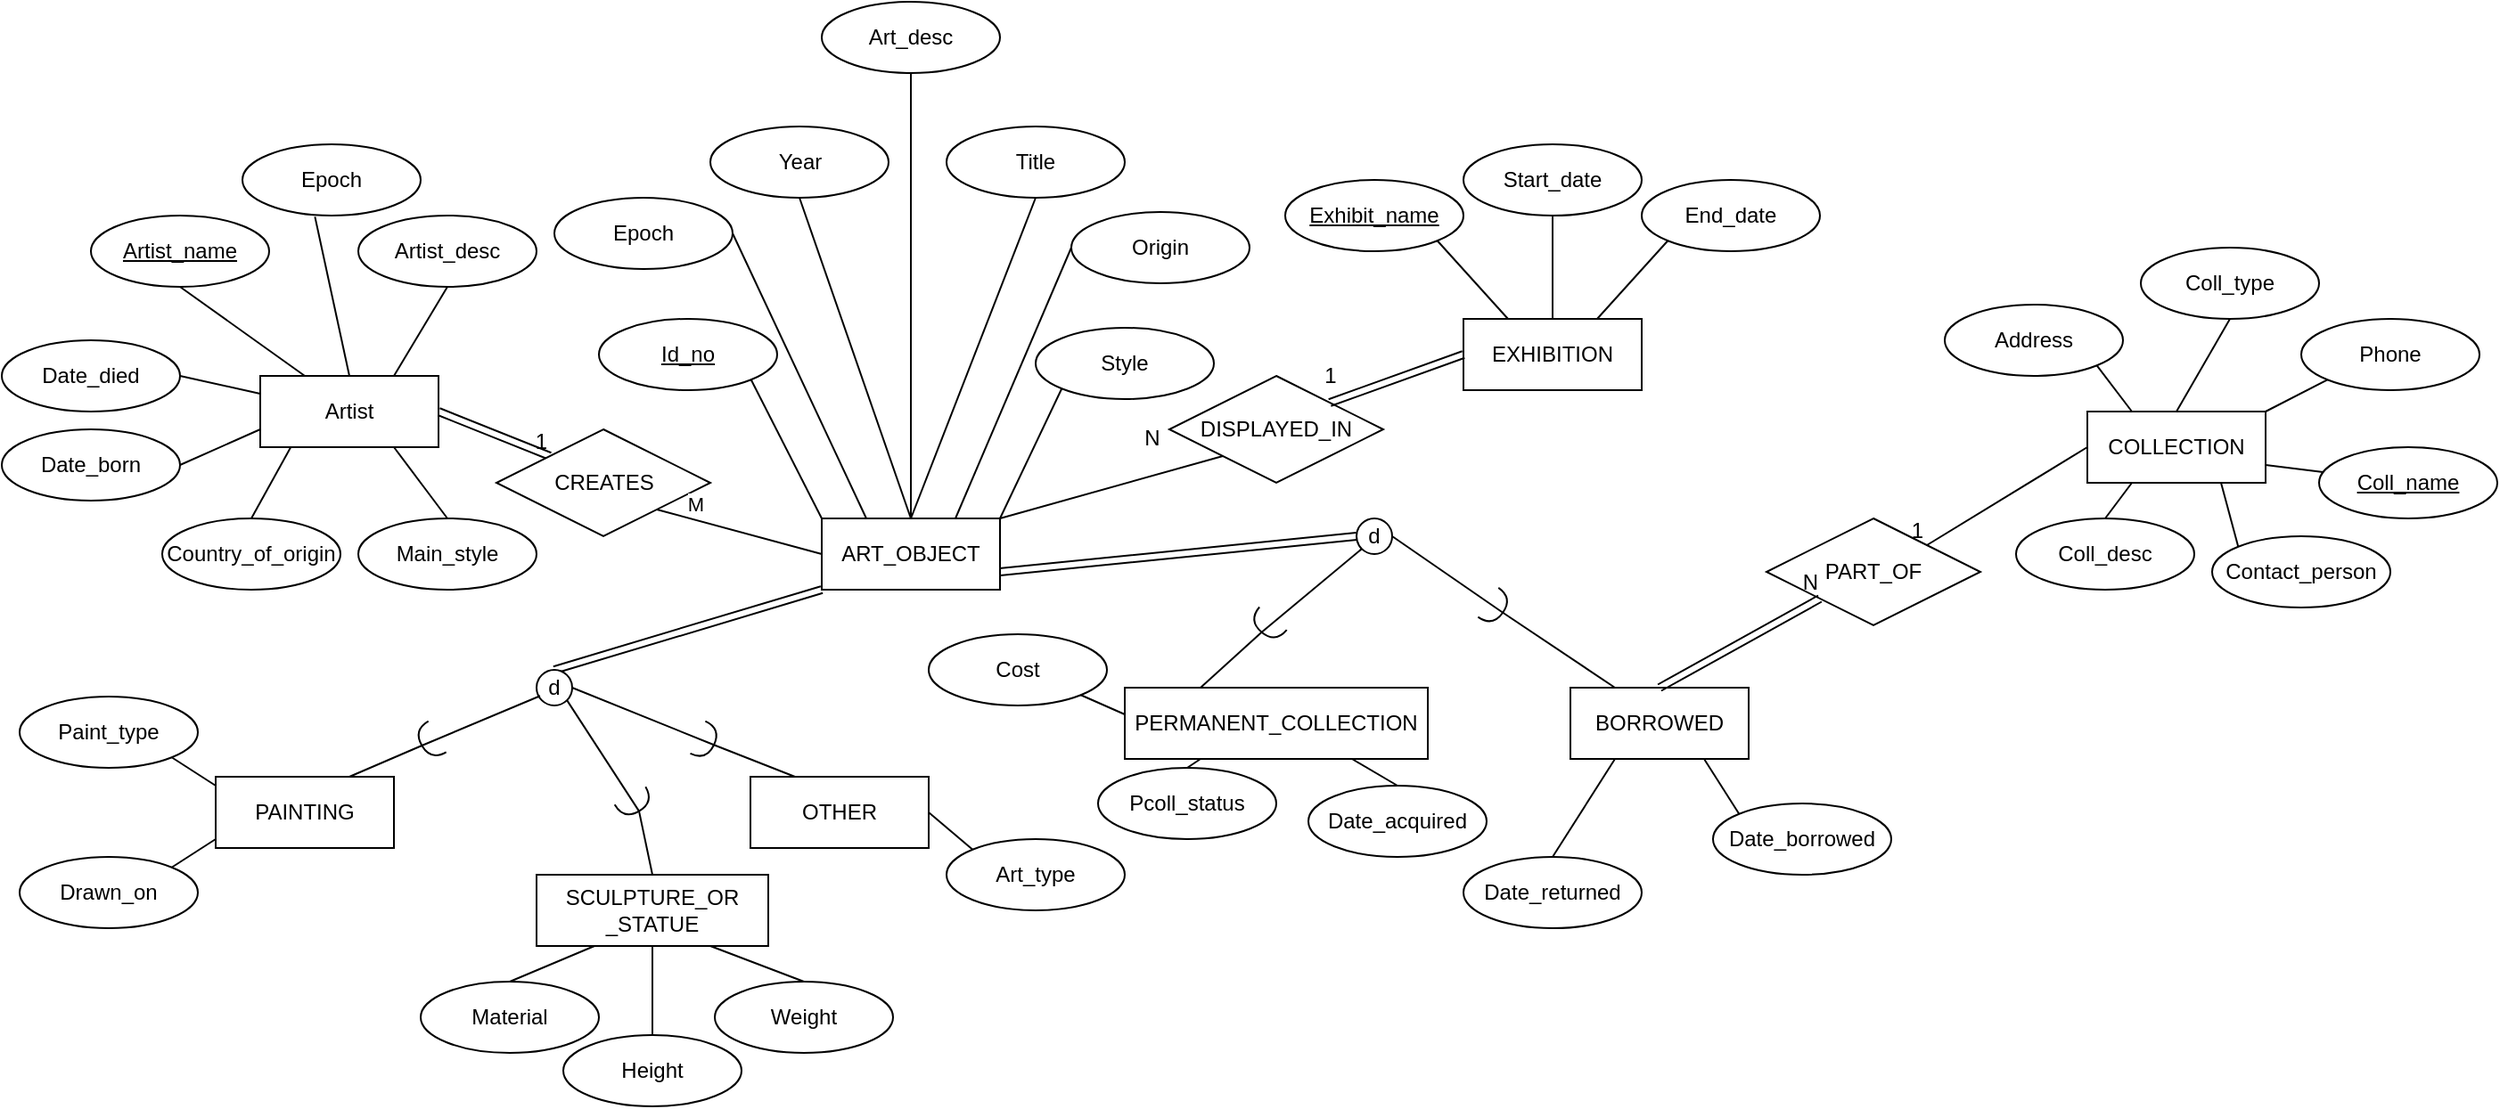 <mxfile>
    <diagram id="54PZoBZla_RP72kpvhu2" name="Page-1">
        <mxGraphModel dx="1803" dy="1762" grid="1" gridSize="10" guides="0" tooltips="1" connect="1" arrows="1" fold="1" page="1" pageScale="1" pageWidth="850" pageHeight="1100" math="0" shadow="0">
            <root>
                <mxCell id="0"/>
                <mxCell id="1" parent="0"/>
                <mxCell id="2" value="ART_OBJECT" style="whiteSpace=wrap;html=1;align=center;" parent="1" vertex="1">
                    <mxGeometry x="350" y="150" width="100" height="40" as="geometry"/>
                </mxCell>
                <mxCell id="3" value="Id_no" style="ellipse;whiteSpace=wrap;html=1;align=center;fontStyle=4;" parent="1" vertex="1">
                    <mxGeometry x="225" y="38" width="100" height="40" as="geometry"/>
                </mxCell>
                <mxCell id="4" value="Title" style="ellipse;whiteSpace=wrap;html=1;align=center;" parent="1" vertex="1">
                    <mxGeometry x="420" y="-70" width="100" height="40" as="geometry"/>
                </mxCell>
                <mxCell id="5" value="Year" style="ellipse;whiteSpace=wrap;html=1;align=center;" parent="1" vertex="1">
                    <mxGeometry x="287.5" y="-70" width="100" height="40" as="geometry"/>
                </mxCell>
                <mxCell id="6" value="Art_desc" style="ellipse;whiteSpace=wrap;html=1;align=center;" parent="1" vertex="1">
                    <mxGeometry x="350" y="-140" width="100" height="40" as="geometry"/>
                </mxCell>
                <mxCell id="7" value="" style="endArrow=none;html=1;rounded=0;entryX=0;entryY=0;entryDx=0;entryDy=0;exitX=1;exitY=1;exitDx=0;exitDy=0;" parent="1" source="3" target="2" edge="1">
                    <mxGeometry relative="1" as="geometry">
                        <mxPoint x="330" y="260" as="sourcePoint"/>
                        <mxPoint x="490" y="260" as="targetPoint"/>
                    </mxGeometry>
                </mxCell>
                <mxCell id="8" value="" style="endArrow=none;html=1;rounded=0;exitX=0.5;exitY=1;exitDx=0;exitDy=0;" parent="1" source="5" edge="1">
                    <mxGeometry relative="1" as="geometry">
                        <mxPoint x="330" y="260" as="sourcePoint"/>
                        <mxPoint x="400" y="150" as="targetPoint"/>
                    </mxGeometry>
                </mxCell>
                <mxCell id="9" value="" style="endArrow=none;html=1;rounded=0;entryX=0.5;entryY=1;entryDx=0;entryDy=0;" parent="1" target="6" edge="1">
                    <mxGeometry relative="1" as="geometry">
                        <mxPoint x="400" y="150" as="sourcePoint"/>
                        <mxPoint x="490" y="260" as="targetPoint"/>
                    </mxGeometry>
                </mxCell>
                <mxCell id="10" value="" style="endArrow=none;html=1;rounded=0;entryX=0.5;entryY=1;entryDx=0;entryDy=0;" parent="1" target="4" edge="1">
                    <mxGeometry relative="1" as="geometry">
                        <mxPoint x="400" y="150" as="sourcePoint"/>
                        <mxPoint x="490" y="260" as="targetPoint"/>
                    </mxGeometry>
                </mxCell>
                <mxCell id="11" value="" style="ellipse;whiteSpace=wrap;html=1;align=center;aspect=fixed;fillColor=none;strokeColor=none;resizable=0;perimeter=centerPerimeter;rotatable=0;allowArrows=0;points=[];outlineConnect=1;" parent="1" vertex="1">
                    <mxGeometry x="200" y="240" width="10" height="10" as="geometry"/>
                </mxCell>
                <mxCell id="12" value="PAINTING" style="whiteSpace=wrap;html=1;align=center;" parent="1" vertex="1">
                    <mxGeometry x="10" y="295" width="100" height="40" as="geometry"/>
                </mxCell>
                <mxCell id="14" value="SCULPTURE_OR _STATUE" style="whiteSpace=wrap;html=1;align=center;" parent="1" vertex="1">
                    <mxGeometry x="190" y="350" width="130" height="40" as="geometry"/>
                </mxCell>
                <mxCell id="15" value="OTHER" style="whiteSpace=wrap;html=1;align=center;" parent="1" vertex="1">
                    <mxGeometry x="310" y="295" width="100" height="40" as="geometry"/>
                </mxCell>
                <mxCell id="16" value="" style="shape=link;html=1;rounded=0;exitX=0;exitY=1;exitDx=0;exitDy=0;entryX=0.5;entryY=0;entryDx=0;entryDy=0;" parent="1" source="2" target="19" edge="1">
                    <mxGeometry relative="1" as="geometry">
                        <mxPoint x="280" y="260" as="sourcePoint"/>
                        <mxPoint x="400" y="260" as="targetPoint"/>
                    </mxGeometry>
                </mxCell>
                <mxCell id="17" value="" style="ellipse;whiteSpace=wrap;html=1;align=center;aspect=fixed;fillColor=none;strokeColor=none;resizable=0;perimeter=centerPerimeter;rotatable=0;allowArrows=0;points=[];outlineConnect=1;" parent="1" vertex="1">
                    <mxGeometry x="250" y="240" width="10" height="10" as="geometry"/>
                </mxCell>
                <mxCell id="18" value="" style="ellipse;whiteSpace=wrap;html=1;align=center;aspect=fixed;fillColor=none;strokeColor=none;resizable=0;perimeter=centerPerimeter;rotatable=0;allowArrows=0;points=[];outlineConnect=1;" parent="1" vertex="1">
                    <mxGeometry x="242.5" y="270" width="10" height="10" as="geometry"/>
                </mxCell>
                <mxCell id="19" value="d" style="ellipse;whiteSpace=wrap;html=1;" parent="1" vertex="1">
                    <mxGeometry x="190" y="235" width="20" height="20" as="geometry"/>
                </mxCell>
                <mxCell id="20" value="" style="ellipse;whiteSpace=wrap;html=1;align=center;aspect=fixed;fillColor=none;strokeColor=none;resizable=0;perimeter=centerPerimeter;rotatable=0;allowArrows=0;points=[];outlineConnect=1;" parent="1" vertex="1">
                    <mxGeometry x="250" y="240" width="10" height="10" as="geometry"/>
                </mxCell>
                <mxCell id="21" value="" style="ellipse;whiteSpace=wrap;html=1;align=center;aspect=fixed;fillColor=none;strokeColor=none;resizable=0;perimeter=centerPerimeter;rotatable=0;allowArrows=0;points=[];outlineConnect=1;" parent="1" vertex="1">
                    <mxGeometry x="250" y="240" width="10" height="10" as="geometry"/>
                </mxCell>
                <mxCell id="22" value="Drawn_on" style="ellipse;whiteSpace=wrap;html=1;align=center;" parent="1" vertex="1">
                    <mxGeometry x="-100" y="340" width="100" height="40" as="geometry"/>
                </mxCell>
                <mxCell id="23" value="Style" style="ellipse;whiteSpace=wrap;html=1;align=center;" parent="1" vertex="1">
                    <mxGeometry x="470" y="43" width="100" height="40" as="geometry"/>
                </mxCell>
                <mxCell id="24" value="Paint_type" style="ellipse;whiteSpace=wrap;html=1;align=center;" parent="1" vertex="1">
                    <mxGeometry x="-100" y="250" width="100" height="40" as="geometry"/>
                </mxCell>
                <mxCell id="25" value="" style="endArrow=none;html=1;rounded=0;entryX=0.1;entryY=0.732;entryDx=0;entryDy=0;exitX=1;exitY=0.5;exitDx=0;exitDy=0;exitPerimeter=0;entryPerimeter=0;" parent="1" source="27" target="19" edge="1">
                    <mxGeometry width="50" height="50" relative="1" as="geometry">
                        <mxPoint x="-13.94" y="363.078" as="sourcePoint"/>
                        <mxPoint x="3" y="327" as="targetPoint"/>
                    </mxGeometry>
                </mxCell>
                <mxCell id="26" value="" style="endArrow=none;html=1;rounded=0;entryX=1;entryY=0.5;entryDx=0;entryDy=0;entryPerimeter=0;exitX=0.75;exitY=0;exitDx=0;exitDy=0;" parent="1" source="12" target="27" edge="1">
                    <mxGeometry width="50" height="50" relative="1" as="geometry">
                        <mxPoint x="-65" y="400" as="sourcePoint"/>
                        <mxPoint x="-110" y="470" as="targetPoint"/>
                    </mxGeometry>
                </mxCell>
                <mxCell id="27" value="" style="shape=requiredInterface;html=1;verticalLabelPosition=bottom;sketch=0;rotation=-210;" parent="1" vertex="1">
                    <mxGeometry x="125" y="265" width="10" height="20" as="geometry"/>
                </mxCell>
                <mxCell id="31" value="" style="endArrow=none;html=1;rounded=0;entryX=1;entryY=1;entryDx=0;entryDy=0;exitX=1;exitY=0.5;exitDx=0;exitDy=0;exitPerimeter=0;" parent="1" source="33" target="19" edge="1">
                    <mxGeometry width="50" height="50" relative="1" as="geometry">
                        <mxPoint x="427.22" y="302.408" as="sourcePoint"/>
                        <mxPoint x="444.16" y="266.33" as="targetPoint"/>
                    </mxGeometry>
                </mxCell>
                <mxCell id="32" value="" style="endArrow=none;html=1;rounded=0;entryX=1;entryY=0.5;entryDx=0;entryDy=0;entryPerimeter=0;exitX=0.5;exitY=0;exitDx=0;exitDy=0;" parent="1" source="14" target="33" edge="1">
                    <mxGeometry width="50" height="50" relative="1" as="geometry">
                        <mxPoint x="376.16" y="339.33" as="sourcePoint"/>
                        <mxPoint x="331.16" y="409.33" as="targetPoint"/>
                    </mxGeometry>
                </mxCell>
                <mxCell id="33" value="" style="shape=requiredInterface;html=1;verticalLabelPosition=bottom;sketch=0;rotation=60;" parent="1" vertex="1">
                    <mxGeometry x="240.0" y="300.0" width="10" height="20" as="geometry"/>
                </mxCell>
                <mxCell id="34" value="" style="endArrow=none;html=1;rounded=0;entryX=1;entryY=0.5;entryDx=0;entryDy=0;exitX=1;exitY=0.5;exitDx=0;exitDy=0;exitPerimeter=0;" parent="1" source="36" target="19" edge="1">
                    <mxGeometry width="50" height="50" relative="1" as="geometry">
                        <mxPoint x="557.22" y="272.408" as="sourcePoint"/>
                        <mxPoint x="250" y="170" as="targetPoint"/>
                        <Array as="points"/>
                    </mxGeometry>
                </mxCell>
                <mxCell id="35" value="" style="endArrow=none;html=1;rounded=0;exitX=0.25;exitY=0;exitDx=0;exitDy=0;entryX=1;entryY=0.5;entryDx=0;entryDy=0;entryPerimeter=0;" parent="1" source="15" target="36" edge="1">
                    <mxGeometry width="50" height="50" relative="1" as="geometry">
                        <mxPoint x="760" y="290" as="sourcePoint"/>
                        <mxPoint x="539" y="274" as="targetPoint"/>
                    </mxGeometry>
                </mxCell>
                <mxCell id="36" value="" style="shape=requiredInterface;html=1;verticalLabelPosition=bottom;sketch=0;rotation=25;" parent="1" vertex="1">
                    <mxGeometry x="280.0" y="265.0" width="10" height="20" as="geometry"/>
                </mxCell>
                <mxCell id="37" value="" style="endArrow=none;html=1;rounded=0;exitX=1;exitY=1;exitDx=0;exitDy=0;" parent="1" source="24" edge="1">
                    <mxGeometry relative="1" as="geometry">
                        <mxPoint x="-90" y="428" as="sourcePoint"/>
                        <mxPoint x="10" y="300" as="targetPoint"/>
                    </mxGeometry>
                </mxCell>
                <mxCell id="38" value="" style="endArrow=none;html=1;rounded=0;exitX=1;exitY=0;exitDx=0;exitDy=0;entryX=0;entryY=0.875;entryDx=0;entryDy=0;entryPerimeter=0;" parent="1" source="22" target="12" edge="1">
                    <mxGeometry relative="1" as="geometry">
                        <mxPoint x="-70" y="438" as="sourcePoint"/>
                        <mxPoint x="20" y="418" as="targetPoint"/>
                    </mxGeometry>
                </mxCell>
                <mxCell id="40" value="" style="endArrow=none;html=1;rounded=0;exitX=0;exitY=1;exitDx=0;exitDy=0;entryX=1;entryY=0;entryDx=0;entryDy=0;" parent="1" source="23" target="2" edge="1">
                    <mxGeometry relative="1" as="geometry">
                        <mxPoint x="30" y="430" as="sourcePoint"/>
                        <mxPoint x="400" y="150" as="targetPoint"/>
                    </mxGeometry>
                </mxCell>
                <mxCell id="42" value="Height" style="ellipse;whiteSpace=wrap;html=1;align=center;" parent="1" vertex="1">
                    <mxGeometry x="205" y="440" width="100" height="40" as="geometry"/>
                </mxCell>
                <mxCell id="45" value="" style="shape=link;html=1;rounded=0;entryX=0;entryY=0;entryDx=0;entryDy=0;exitX=1;exitY=0.5;exitDx=0;exitDy=0;" parent="1" source="129" target="130" edge="1">
                    <mxGeometry relative="1" as="geometry">
                        <mxPoint x="130" y="90" as="sourcePoint"/>
                        <mxPoint x="210" y="115" as="targetPoint"/>
                    </mxGeometry>
                </mxCell>
                <mxCell id="46" value="1" style="resizable=0;html=1;whiteSpace=wrap;align=right;verticalAlign=bottom;" parent="45" connectable="0" vertex="1">
                    <mxGeometry x="1" relative="1" as="geometry"/>
                </mxCell>
                <mxCell id="47" value="Date_born" style="ellipse;whiteSpace=wrap;html=1;align=center;" parent="1" vertex="1">
                    <mxGeometry x="-110" y="100" width="100" height="40" as="geometry"/>
                </mxCell>
                <mxCell id="48" value="Artist_name" style="ellipse;whiteSpace=wrap;html=1;align=center;fontStyle=4;" parent="1" vertex="1">
                    <mxGeometry x="-60" y="-20" width="100" height="40" as="geometry"/>
                </mxCell>
                <mxCell id="49" value="Date_died" style="ellipse;whiteSpace=wrap;html=1;align=center;" parent="1" vertex="1">
                    <mxGeometry x="-110" y="50" width="100" height="40" as="geometry"/>
                </mxCell>
                <mxCell id="50" value="Material" style="ellipse;whiteSpace=wrap;html=1;align=center;" parent="1" vertex="1">
                    <mxGeometry x="125" y="410" width="100" height="40" as="geometry"/>
                </mxCell>
                <mxCell id="51" value="Weight" style="ellipse;whiteSpace=wrap;html=1;align=center;" parent="1" vertex="1">
                    <mxGeometry x="290" y="410" width="100" height="40" as="geometry"/>
                </mxCell>
                <mxCell id="52" value="Country_of_origin" style="ellipse;whiteSpace=wrap;html=1;align=center;" parent="1" vertex="1">
                    <mxGeometry x="-20" y="150" width="100" height="40" as="geometry"/>
                </mxCell>
                <mxCell id="53" value="Epoch" style="ellipse;whiteSpace=wrap;html=1;align=center;" parent="1" vertex="1">
                    <mxGeometry x="25" y="-60" width="100" height="40" as="geometry"/>
                </mxCell>
                <mxCell id="54" value="Artist_desc" style="ellipse;whiteSpace=wrap;html=1;align=center;" parent="1" vertex="1">
                    <mxGeometry x="90" y="-20" width="100" height="40" as="geometry"/>
                </mxCell>
                <mxCell id="55" value="Main_style" style="ellipse;whiteSpace=wrap;html=1;align=center;" parent="1" vertex="1">
                    <mxGeometry x="90" y="150" width="100" height="40" as="geometry"/>
                </mxCell>
                <mxCell id="56" value="" style="endArrow=none;html=1;rounded=0;entryX=0.407;entryY=1.017;entryDx=0;entryDy=0;entryPerimeter=0;exitX=0.5;exitY=0;exitDx=0;exitDy=0;" parent="1" source="129" target="53" edge="1">
                    <mxGeometry relative="1" as="geometry">
                        <mxPoint x="80" y="70" as="sourcePoint"/>
                        <mxPoint x="140" y="140" as="targetPoint"/>
                    </mxGeometry>
                </mxCell>
                <mxCell id="57" value="" style="endArrow=none;html=1;rounded=0;exitX=0.5;exitY=0;exitDx=0;exitDy=0;entryX=0.5;entryY=1;entryDx=0;entryDy=0;" parent="1" source="42" target="14" edge="1">
                    <mxGeometry relative="1" as="geometry">
                        <mxPoint x="180" y="378" as="sourcePoint"/>
                        <mxPoint x="340" y="378" as="targetPoint"/>
                    </mxGeometry>
                </mxCell>
                <mxCell id="58" value="" style="endArrow=none;html=1;rounded=0;exitX=0.5;exitY=0;exitDx=0;exitDy=0;entryX=0.25;entryY=1;entryDx=0;entryDy=0;" parent="1" source="50" target="14" edge="1">
                    <mxGeometry relative="1" as="geometry">
                        <mxPoint x="180" y="378" as="sourcePoint"/>
                        <mxPoint x="340" y="378" as="targetPoint"/>
                    </mxGeometry>
                </mxCell>
                <mxCell id="59" value="" style="endArrow=none;html=1;rounded=0;entryX=0.5;entryY=0;entryDx=0;entryDy=0;exitX=0.75;exitY=1;exitDx=0;exitDy=0;" parent="1" source="14" target="51" edge="1">
                    <mxGeometry relative="1" as="geometry">
                        <mxPoint x="295" y="390" as="sourcePoint"/>
                        <mxPoint x="340" y="378" as="targetPoint"/>
                    </mxGeometry>
                </mxCell>
                <mxCell id="60" value="" style="endArrow=none;html=1;rounded=0;entryX=0.25;entryY=0;entryDx=0;entryDy=0;exitX=0.5;exitY=1;exitDx=0;exitDy=0;" parent="1" source="48" target="129" edge="1">
                    <mxGeometry relative="1" as="geometry">
                        <mxPoint x="-20" y="140" as="sourcePoint"/>
                        <mxPoint x="55" y="70" as="targetPoint"/>
                    </mxGeometry>
                </mxCell>
                <mxCell id="61" value="" style="endArrow=none;html=1;rounded=0;entryX=0;entryY=0.75;entryDx=0;entryDy=0;exitX=1;exitY=0.5;exitDx=0;exitDy=0;" parent="1" source="47" target="129" edge="1">
                    <mxGeometry relative="1" as="geometry">
                        <mxPoint x="-20" y="140" as="sourcePoint"/>
                        <mxPoint x="30" y="110" as="targetPoint"/>
                    </mxGeometry>
                </mxCell>
                <mxCell id="62" value="" style="endArrow=none;html=1;rounded=0;entryX=0;entryY=0.25;entryDx=0;entryDy=0;exitX=1;exitY=0.5;exitDx=0;exitDy=0;" parent="1" source="49" target="129" edge="1">
                    <mxGeometry relative="1" as="geometry">
                        <mxPoint x="-20" y="140" as="sourcePoint"/>
                        <mxPoint x="30" y="80" as="targetPoint"/>
                    </mxGeometry>
                </mxCell>
                <mxCell id="63" value="" style="endArrow=none;html=1;rounded=0;entryX=0.175;entryY=0.983;entryDx=0;entryDy=0;exitX=0.5;exitY=0;exitDx=0;exitDy=0;entryPerimeter=0;" parent="1" source="52" target="129" edge="1">
                    <mxGeometry relative="1" as="geometry">
                        <mxPoint x="-20" y="140" as="sourcePoint"/>
                        <mxPoint x="55" y="110" as="targetPoint"/>
                    </mxGeometry>
                </mxCell>
                <mxCell id="64" value="" style="endArrow=none;html=1;rounded=0;entryX=0.75;entryY=1;entryDx=0;entryDy=0;exitX=0.5;exitY=0;exitDx=0;exitDy=0;" parent="1" source="55" target="129" edge="1">
                    <mxGeometry relative="1" as="geometry">
                        <mxPoint x="-20" y="140" as="sourcePoint"/>
                        <mxPoint x="105" y="110" as="targetPoint"/>
                    </mxGeometry>
                </mxCell>
                <mxCell id="65" value="" style="endArrow=none;html=1;rounded=0;entryX=0.5;entryY=1;entryDx=0;entryDy=0;exitX=0.75;exitY=0;exitDx=0;exitDy=0;" parent="1" source="129" target="54" edge="1">
                    <mxGeometry relative="1" as="geometry">
                        <mxPoint x="105" y="70" as="sourcePoint"/>
                        <mxPoint x="140" y="140" as="targetPoint"/>
                    </mxGeometry>
                </mxCell>
                <mxCell id="66" value="Epoch" style="ellipse;whiteSpace=wrap;html=1;align=center;" parent="1" vertex="1">
                    <mxGeometry x="200" y="-30" width="100" height="40" as="geometry"/>
                </mxCell>
                <mxCell id="67" value="" style="endArrow=none;html=1;rounded=0;exitX=1;exitY=0.5;exitDx=0;exitDy=0;entryX=0.25;entryY=0;entryDx=0;entryDy=0;" parent="1" source="66" target="2" edge="1">
                    <mxGeometry relative="1" as="geometry">
                        <mxPoint x="300" as="sourcePoint"/>
                        <mxPoint x="400" y="150" as="targetPoint"/>
                    </mxGeometry>
                </mxCell>
                <mxCell id="68" value="Origin" style="ellipse;whiteSpace=wrap;html=1;align=center;" parent="1" vertex="1">
                    <mxGeometry x="490" y="-22" width="100" height="40" as="geometry"/>
                </mxCell>
                <mxCell id="69" value="" style="endArrow=none;html=1;rounded=0;entryX=0.75;entryY=0;entryDx=0;entryDy=0;exitX=0;exitY=0.5;exitDx=0;exitDy=0;" parent="1" source="68" target="2" edge="1">
                    <mxGeometry relative="1" as="geometry">
                        <mxPoint x="220" y="140" as="sourcePoint"/>
                        <mxPoint x="380" y="140" as="targetPoint"/>
                    </mxGeometry>
                </mxCell>
                <mxCell id="70" value="Art_type" style="ellipse;whiteSpace=wrap;html=1;align=center;" parent="1" vertex="1">
                    <mxGeometry x="420" y="330" width="100" height="40" as="geometry"/>
                </mxCell>
                <mxCell id="71" value="" style="endArrow=none;html=1;rounded=0;entryX=0;entryY=0;entryDx=0;entryDy=0;exitX=1;exitY=0.5;exitDx=0;exitDy=0;" parent="1" source="15" target="70" edge="1">
                    <mxGeometry relative="1" as="geometry">
                        <mxPoint x="500" y="338" as="sourcePoint"/>
                        <mxPoint x="660" y="338" as="targetPoint"/>
                    </mxGeometry>
                </mxCell>
                <mxCell id="78" value="BORROWED" style="whiteSpace=wrap;html=1;align=center;" parent="1" vertex="1">
                    <mxGeometry x="770" y="245" width="100" height="40" as="geometry"/>
                </mxCell>
                <mxCell id="79" value="PERMANENT_COLLECTION" style="whiteSpace=wrap;html=1;align=center;" parent="1" vertex="1">
                    <mxGeometry x="520" y="245" width="170" height="40" as="geometry"/>
                </mxCell>
                <mxCell id="80" value="EXHIBITION" style="shape=ext;margin=3;double=0;whiteSpace=wrap;html=1;align=center;" parent="1" vertex="1">
                    <mxGeometry x="710" y="38" width="100" height="40" as="geometry"/>
                </mxCell>
                <mxCell id="81" value="DISPLAYED_IN" style="shape=rhombus;double=0;perimeter=rhombusPerimeter;whiteSpace=wrap;html=1;align=center;" parent="1" vertex="1">
                    <mxGeometry x="545" y="70" width="120" height="60" as="geometry"/>
                </mxCell>
                <mxCell id="82" value="Exhibit_name" style="ellipse;whiteSpace=wrap;html=1;align=center;fontStyle=4" parent="1" vertex="1">
                    <mxGeometry x="610" y="-40" width="100" height="40" as="geometry"/>
                </mxCell>
                <mxCell id="83" value="End_date" style="ellipse;whiteSpace=wrap;html=1;align=center;" parent="1" vertex="1">
                    <mxGeometry x="810" y="-40" width="100" height="40" as="geometry"/>
                </mxCell>
                <mxCell id="84" value="Start_date" style="ellipse;whiteSpace=wrap;html=1;align=center;" parent="1" vertex="1">
                    <mxGeometry x="710" y="-60" width="100" height="40" as="geometry"/>
                </mxCell>
                <mxCell id="85" value="" style="shape=link;html=1;rounded=0;entryX=1;entryY=0;entryDx=0;entryDy=0;exitX=0;exitY=0.5;exitDx=0;exitDy=0;" parent="1" source="80" target="81" edge="1">
                    <mxGeometry relative="1" as="geometry">
                        <mxPoint x="370" y="50" as="sourcePoint"/>
                        <mxPoint x="530" y="50" as="targetPoint"/>
                    </mxGeometry>
                </mxCell>
                <mxCell id="86" value="" style="shape=link;html=1;rounded=0;exitX=1;exitY=0.75;exitDx=0;exitDy=0;entryX=0;entryY=0.5;entryDx=0;entryDy=0;" parent="1" source="2" target="87" edge="1">
                    <mxGeometry relative="1" as="geometry">
                        <mxPoint x="499.5" y="210" as="sourcePoint"/>
                        <mxPoint x="610" y="240" as="targetPoint"/>
                    </mxGeometry>
                </mxCell>
                <mxCell id="87" value="d" style="ellipse;whiteSpace=wrap;html=1;" parent="1" vertex="1">
                    <mxGeometry x="650" y="150" width="20" height="20" as="geometry"/>
                </mxCell>
                <mxCell id="88" value="" style="shape=requiredInterface;html=1;verticalLabelPosition=bottom;sketch=0;rotation=130;" parent="1" vertex="1">
                    <mxGeometry x="595.0" y="200.0" width="10" height="20" as="geometry"/>
                </mxCell>
                <mxCell id="89" value="" style="endArrow=none;html=1;rounded=0;entryX=0;entryY=1;entryDx=0;entryDy=0;exitX=1;exitY=0.5;exitDx=0;exitDy=0;exitPerimeter=0;" parent="1" source="88" target="87" edge="1">
                    <mxGeometry width="50" height="50" relative="1" as="geometry">
                        <mxPoint x="690" y="316" as="sourcePoint"/>
                        <mxPoint x="603" y="260" as="targetPoint"/>
                    </mxGeometry>
                </mxCell>
                <mxCell id="90" value="" style="endArrow=none;html=1;rounded=0;entryX=1;entryY=0.5;entryDx=0;entryDy=0;exitX=0.25;exitY=0;exitDx=0;exitDy=0;entryPerimeter=0;" parent="1" source="79" target="88" edge="1">
                    <mxGeometry width="50" height="50" relative="1" as="geometry">
                        <mxPoint x="514" y="333" as="sourcePoint"/>
                        <mxPoint x="427" y="277" as="targetPoint"/>
                    </mxGeometry>
                </mxCell>
                <mxCell id="91" value="" style="shape=requiredInterface;html=1;verticalLabelPosition=bottom;sketch=0;rotation=35;" parent="1" vertex="1">
                    <mxGeometry x="723.0" y="190.0" width="10" height="20" as="geometry"/>
                </mxCell>
                <mxCell id="92" value="" style="endArrow=none;html=1;rounded=0;entryX=1;entryY=0.5;entryDx=0;entryDy=0;exitX=1;exitY=0.5;exitDx=0;exitDy=0;exitPerimeter=0;" parent="1" source="91" target="87" edge="1">
                    <mxGeometry width="50" height="50" relative="1" as="geometry">
                        <mxPoint x="703" y="251" as="sourcePoint"/>
                        <mxPoint x="650" y="182" as="targetPoint"/>
                    </mxGeometry>
                </mxCell>
                <mxCell id="93" value="" style="endArrow=none;html=1;rounded=0;entryX=1;entryY=0.5;entryDx=0;entryDy=0;exitX=0.25;exitY=0;exitDx=0;exitDy=0;entryPerimeter=0;" parent="1" source="78" target="91" edge="1">
                    <mxGeometry width="50" height="50" relative="1" as="geometry">
                        <mxPoint x="823" y="270" as="sourcePoint"/>
                        <mxPoint x="440" y="212" as="targetPoint"/>
                    </mxGeometry>
                </mxCell>
                <mxCell id="94" value="" style="endArrow=none;html=1;rounded=0;entryX=0.25;entryY=0;entryDx=0;entryDy=0;exitX=1;exitY=1;exitDx=0;exitDy=0;" parent="1" source="82" target="80" edge="1">
                    <mxGeometry relative="1" as="geometry">
                        <mxPoint x="640" y="60" as="sourcePoint"/>
                        <mxPoint x="800" y="60" as="targetPoint"/>
                    </mxGeometry>
                </mxCell>
                <mxCell id="95" value="" style="endArrow=none;html=1;rounded=0;entryX=0.5;entryY=0;entryDx=0;entryDy=0;exitX=0.5;exitY=1;exitDx=0;exitDy=0;" parent="1" source="84" target="80" edge="1">
                    <mxGeometry relative="1" as="geometry">
                        <mxPoint x="640" y="60" as="sourcePoint"/>
                        <mxPoint x="800" y="60" as="targetPoint"/>
                    </mxGeometry>
                </mxCell>
                <mxCell id="96" value="" style="endArrow=none;html=1;rounded=0;entryX=0;entryY=1;entryDx=0;entryDy=0;exitX=0.75;exitY=0;exitDx=0;exitDy=0;" parent="1" source="80" target="83" edge="1">
                    <mxGeometry relative="1" as="geometry">
                        <mxPoint x="640" y="60" as="sourcePoint"/>
                        <mxPoint x="800" y="60" as="targetPoint"/>
                    </mxGeometry>
                </mxCell>
                <mxCell id="97" value="" style="endArrow=none;html=1;rounded=0;entryX=1;entryY=0;entryDx=0;entryDy=0;exitX=0;exitY=1;exitDx=0;exitDy=0;" parent="1" source="81" target="2" edge="1">
                    <mxGeometry width="50" height="50" relative="1" as="geometry">
                        <mxPoint x="510" y="140" as="sourcePoint"/>
                        <mxPoint x="427" y="141" as="targetPoint"/>
                    </mxGeometry>
                </mxCell>
                <mxCell id="98" value="1" style="text;html=1;align=center;verticalAlign=middle;resizable=0;points=[];autosize=1;strokeColor=none;fillColor=none;" parent="1" vertex="1">
                    <mxGeometry x="620" y="55" width="30" height="30" as="geometry"/>
                </mxCell>
                <mxCell id="99" value="N" style="text;html=1;align=center;verticalAlign=middle;resizable=0;points=[];autosize=1;strokeColor=none;fillColor=none;" parent="1" vertex="1">
                    <mxGeometry x="520" y="90" width="30" height="30" as="geometry"/>
                </mxCell>
                <mxCell id="100" value="Date_borrowed" style="ellipse;whiteSpace=wrap;html=1;align=center;" parent="1" vertex="1">
                    <mxGeometry x="850" y="310" width="100" height="40" as="geometry"/>
                </mxCell>
                <mxCell id="101" value="COLLECTION" style="whiteSpace=wrap;html=1;align=center;" parent="1" vertex="1">
                    <mxGeometry x="1060" y="90" width="100" height="40" as="geometry"/>
                </mxCell>
                <mxCell id="102" value="Date_returned" style="ellipse;whiteSpace=wrap;html=1;align=center;" parent="1" vertex="1">
                    <mxGeometry x="710" y="340" width="100" height="40" as="geometry"/>
                </mxCell>
                <mxCell id="103" value="PART_OF" style="shape=rhombus;perimeter=rhombusPerimeter;whiteSpace=wrap;html=1;align=center;" parent="1" vertex="1">
                    <mxGeometry x="880" y="150" width="120" height="60" as="geometry"/>
                </mxCell>
                <mxCell id="104" value="" style="endArrow=none;html=1;rounded=0;exitX=0.25;exitY=1;exitDx=0;exitDy=0;entryX=0.5;entryY=0;entryDx=0;entryDy=0;" parent="1" source="78" target="102" edge="1">
                    <mxGeometry relative="1" as="geometry">
                        <mxPoint x="880" y="270" as="sourcePoint"/>
                        <mxPoint x="1040" y="270" as="targetPoint"/>
                    </mxGeometry>
                </mxCell>
                <mxCell id="105" value="" style="endArrow=none;html=1;rounded=0;exitX=0.75;exitY=1;exitDx=0;exitDy=0;entryX=0;entryY=0;entryDx=0;entryDy=0;" parent="1" source="78" target="100" edge="1">
                    <mxGeometry relative="1" as="geometry">
                        <mxPoint x="1100" y="210" as="sourcePoint"/>
                        <mxPoint x="1170" y="220" as="targetPoint"/>
                    </mxGeometry>
                </mxCell>
                <mxCell id="106" value="" style="endArrow=none;html=1;rounded=0;entryX=1;entryY=0;entryDx=0;entryDy=0;exitX=0;exitY=0.5;exitDx=0;exitDy=0;" parent="1" source="101" target="103" edge="1">
                    <mxGeometry relative="1" as="geometry">
                        <mxPoint x="420" y="170" as="sourcePoint"/>
                        <mxPoint x="580" y="170" as="targetPoint"/>
                    </mxGeometry>
                </mxCell>
                <mxCell id="107" value="1" style="resizable=0;html=1;whiteSpace=wrap;align=right;verticalAlign=bottom;" parent="106" connectable="0" vertex="1">
                    <mxGeometry x="1" relative="1" as="geometry"/>
                </mxCell>
                <mxCell id="108" value="Date_acquired" style="ellipse;whiteSpace=wrap;html=1;align=center;" parent="1" vertex="1">
                    <mxGeometry x="623" y="300" width="100" height="40" as="geometry"/>
                </mxCell>
                <mxCell id="109" value="" style="shape=link;html=1;rounded=0;entryX=0;entryY=1;entryDx=0;entryDy=0;exitX=0.5;exitY=0;exitDx=0;exitDy=0;" parent="1" source="78" target="103" edge="1">
                    <mxGeometry relative="1" as="geometry">
                        <mxPoint x="1050" y="120" as="sourcePoint"/>
                        <mxPoint x="470" y="180" as="targetPoint"/>
                    </mxGeometry>
                </mxCell>
                <mxCell id="110" value="N" style="resizable=0;html=1;whiteSpace=wrap;align=right;verticalAlign=bottom;" parent="109" connectable="0" vertex="1">
                    <mxGeometry x="1" relative="1" as="geometry"/>
                </mxCell>
                <mxCell id="111" value="Cost" style="ellipse;whiteSpace=wrap;html=1;align=center;" parent="1" vertex="1">
                    <mxGeometry x="410" y="215" width="100" height="40" as="geometry"/>
                </mxCell>
                <mxCell id="112" value="Pcoll_status" style="ellipse;whiteSpace=wrap;html=1;align=center;" parent="1" vertex="1">
                    <mxGeometry x="505" y="290" width="100" height="40" as="geometry"/>
                </mxCell>
                <mxCell id="113" value="" style="endArrow=none;html=1;rounded=0;exitX=0.25;exitY=1;exitDx=0;exitDy=0;entryX=0.5;entryY=0;entryDx=0;entryDy=0;" parent="1" source="79" target="112" edge="1">
                    <mxGeometry relative="1" as="geometry">
                        <mxPoint x="1110" y="220" as="sourcePoint"/>
                        <mxPoint x="1180" y="230" as="targetPoint"/>
                    </mxGeometry>
                </mxCell>
                <mxCell id="114" value="" style="endArrow=none;html=1;rounded=0;entryX=1;entryY=1;entryDx=0;entryDy=0;" parent="1" target="111" edge="1">
                    <mxGeometry relative="1" as="geometry">
                        <mxPoint x="520" y="260" as="sourcePoint"/>
                        <mxPoint x="1190" y="240" as="targetPoint"/>
                    </mxGeometry>
                </mxCell>
                <mxCell id="115" value="Coll_name" style="ellipse;whiteSpace=wrap;html=1;align=center;fontStyle=4;" parent="1" vertex="1">
                    <mxGeometry x="1190" y="110" width="100" height="40" as="geometry"/>
                </mxCell>
                <mxCell id="116" value="Phone" style="ellipse;whiteSpace=wrap;html=1;align=center;" parent="1" vertex="1">
                    <mxGeometry x="1180" y="38" width="100" height="40" as="geometry"/>
                </mxCell>
                <mxCell id="117" value="" style="endArrow=none;html=1;rounded=0;entryX=0;entryY=1;entryDx=0;entryDy=0;exitX=1;exitY=0;exitDx=0;exitDy=0;" parent="1" source="101" target="116" edge="1">
                    <mxGeometry width="50" height="50" relative="1" as="geometry">
                        <mxPoint x="1370" y="140" as="sourcePoint"/>
                        <mxPoint x="1420" y="90" as="targetPoint"/>
                    </mxGeometry>
                </mxCell>
                <mxCell id="118" value="Address" style="ellipse;whiteSpace=wrap;html=1;align=center;" parent="1" vertex="1">
                    <mxGeometry x="980" y="30" width="100" height="40" as="geometry"/>
                </mxCell>
                <mxCell id="119" value="" style="endArrow=none;html=1;rounded=0;entryX=0.5;entryY=1;entryDx=0;entryDy=0;exitX=0.5;exitY=0;exitDx=0;exitDy=0;" parent="1" source="101" target="121" edge="1">
                    <mxGeometry width="50" height="50" relative="1" as="geometry">
                        <mxPoint x="1150" y="-110" as="sourcePoint"/>
                        <mxPoint x="1225" y="-170" as="targetPoint"/>
                    </mxGeometry>
                </mxCell>
                <mxCell id="120" value="" style="endArrow=none;html=1;rounded=0;exitX=1;exitY=0.75;exitDx=0;exitDy=0;" parent="1" source="101" target="115" edge="1">
                    <mxGeometry width="50" height="50" relative="1" as="geometry">
                        <mxPoint x="1220" y="-100" as="sourcePoint"/>
                        <mxPoint x="1295" y="-160" as="targetPoint"/>
                    </mxGeometry>
                </mxCell>
                <mxCell id="121" value="Coll_type" style="ellipse;whiteSpace=wrap;html=1;align=center;" parent="1" vertex="1">
                    <mxGeometry x="1090" y="-2" width="100" height="40" as="geometry"/>
                </mxCell>
                <mxCell id="122" value="Coll_desc" style="ellipse;whiteSpace=wrap;html=1;align=center;" parent="1" vertex="1">
                    <mxGeometry x="1020" y="150" width="100" height="40" as="geometry"/>
                </mxCell>
                <mxCell id="123" value="Contact_person" style="ellipse;whiteSpace=wrap;html=1;align=center;" parent="1" vertex="1">
                    <mxGeometry x="1130" y="160" width="100" height="40" as="geometry"/>
                </mxCell>
                <mxCell id="124" value="" style="endArrow=none;html=1;rounded=0;entryX=1;entryY=1;entryDx=0;entryDy=0;exitX=0.25;exitY=0;exitDx=0;exitDy=0;" parent="1" source="101" target="118" edge="1">
                    <mxGeometry width="50" height="50" relative="1" as="geometry">
                        <mxPoint x="1120" y="-90" as="sourcePoint"/>
                        <mxPoint x="1195" y="-150" as="targetPoint"/>
                    </mxGeometry>
                </mxCell>
                <mxCell id="125" value="" style="endArrow=none;html=1;rounded=0;exitX=0.75;exitY=1;exitDx=0;exitDy=0;entryX=0;entryY=0;entryDx=0;entryDy=0;" parent="1" source="101" target="123" edge="1">
                    <mxGeometry width="50" height="50" relative="1" as="geometry">
                        <mxPoint x="1210" y="-90" as="sourcePoint"/>
                        <mxPoint x="1250" y="-110" as="targetPoint"/>
                    </mxGeometry>
                </mxCell>
                <mxCell id="126" value="" style="endArrow=none;html=1;rounded=0;entryX=0.5;entryY=0;entryDx=0;entryDy=0;exitX=0.25;exitY=1;exitDx=0;exitDy=0;" parent="1" source="101" target="122" edge="1">
                    <mxGeometry width="50" height="50" relative="1" as="geometry">
                        <mxPoint x="1340" y="-10" as="sourcePoint"/>
                        <mxPoint x="1415" y="-70" as="targetPoint"/>
                    </mxGeometry>
                </mxCell>
                <mxCell id="127" value="" style="endArrow=none;html=1;rounded=0;exitX=0.75;exitY=1;exitDx=0;exitDy=0;entryX=0.5;entryY=0;entryDx=0;entryDy=0;" parent="1" source="79" target="108" edge="1">
                    <mxGeometry relative="1" as="geometry">
                        <mxPoint x="1040" y="320" as="sourcePoint"/>
                        <mxPoint x="750" y="330" as="targetPoint"/>
                    </mxGeometry>
                </mxCell>
                <mxCell id="129" value="Artist" style="shape=ext;margin=3;double=0;whiteSpace=wrap;html=1;align=center;" parent="1" vertex="1">
                    <mxGeometry x="35" y="70" width="100" height="40" as="geometry"/>
                </mxCell>
                <mxCell id="130" value="CREATES" style="shape=rhombus;double=0;perimeter=rhombusPerimeter;whiteSpace=wrap;html=1;align=center;" vertex="1" parent="1">
                    <mxGeometry x="167.5" y="100" width="120" height="60" as="geometry"/>
                </mxCell>
                <mxCell id="137" value="" style="endArrow=none;html=1;exitX=1;exitY=1;exitDx=0;exitDy=0;entryX=0;entryY=0.5;entryDx=0;entryDy=0;" edge="1" parent="1" source="130" target="2">
                    <mxGeometry width="50" height="50" relative="1" as="geometry">
                        <mxPoint x="320" y="200" as="sourcePoint"/>
                        <mxPoint x="370" y="150" as="targetPoint"/>
                    </mxGeometry>
                </mxCell>
                <mxCell id="138" value="M" style="edgeLabel;html=1;align=center;verticalAlign=middle;resizable=0;points=[];" vertex="1" connectable="0" parent="137">
                    <mxGeometry x="-0.588" y="9" relative="1" as="geometry">
                        <mxPoint as="offset"/>
                    </mxGeometry>
                </mxCell>
            </root>
        </mxGraphModel>
    </diagram>
</mxfile>